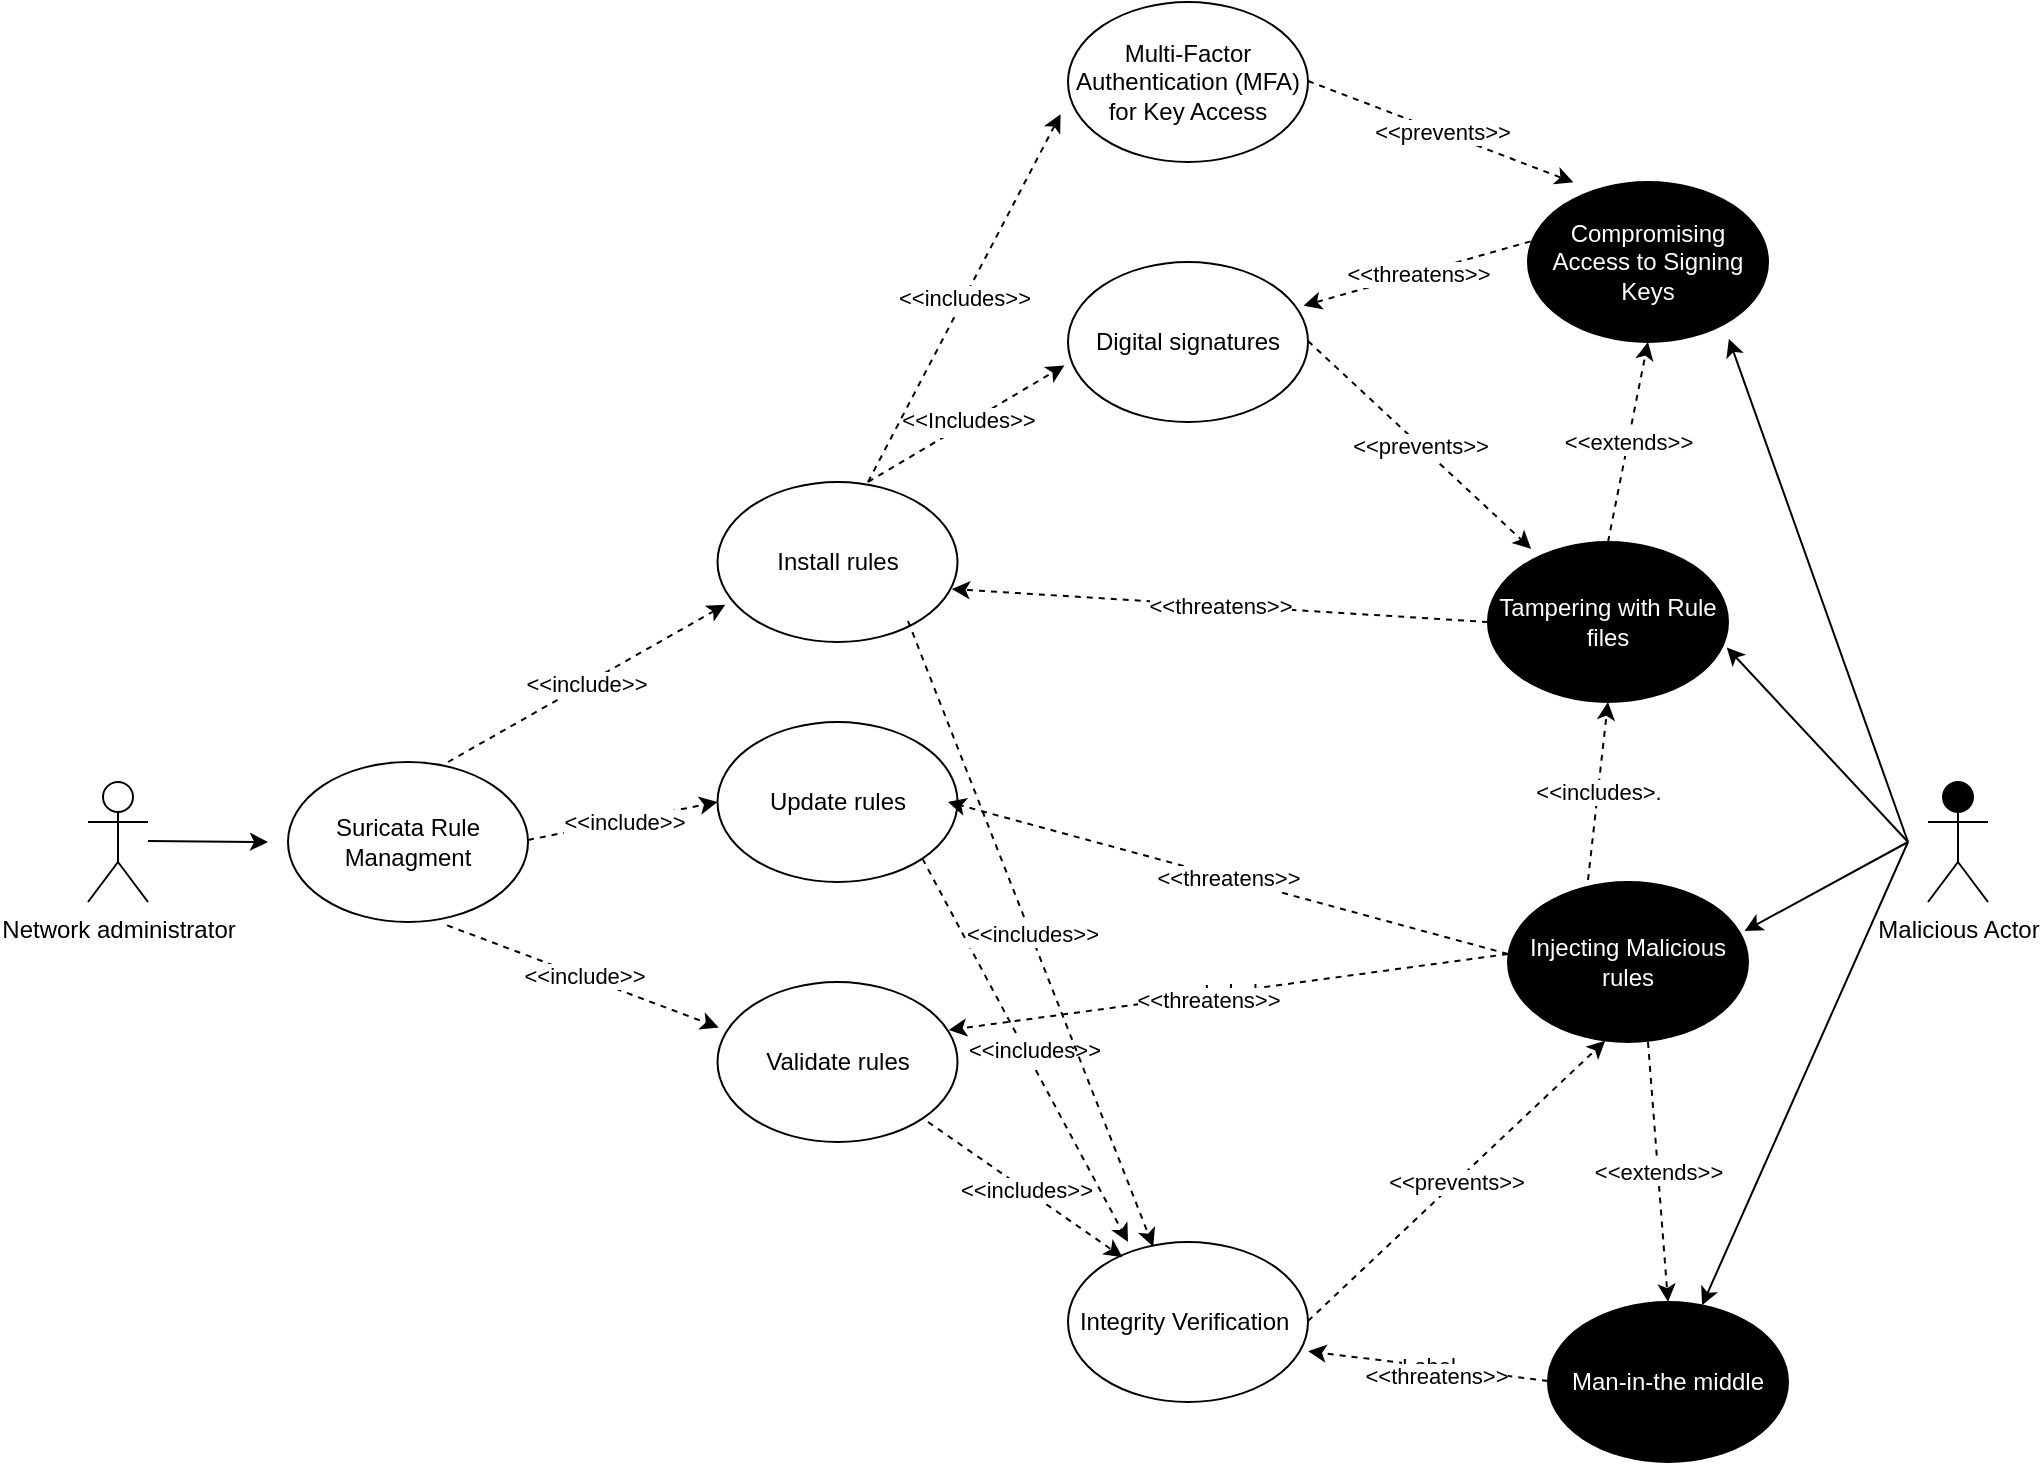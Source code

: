 <mxfile version="24.7.16">
  <diagram name="Page-1" id="gz1csiQIcrEAmxfUzNPp">
    <mxGraphModel dx="1259" dy="809" grid="1" gridSize="10" guides="1" tooltips="1" connect="1" arrows="1" fold="1" page="1" pageScale="1" pageWidth="850" pageHeight="1100" math="0" shadow="0">
      <root>
        <mxCell id="0" />
        <mxCell id="1" parent="0" />
        <mxCell id="pV8qO-5mPZE3YRgbuFxc-1" value="Suricata Rule Managment" style="ellipse;whiteSpace=wrap;html=1;" parent="1" vertex="1">
          <mxGeometry x="190" y="440" width="120" height="80" as="geometry" />
        </mxCell>
        <mxCell id="pV8qO-5mPZE3YRgbuFxc-2" value="Network administrator" style="shape=umlActor;verticalLabelPosition=bottom;verticalAlign=top;html=1;outlineConnect=0;" parent="1" vertex="1">
          <mxGeometry x="90" y="450" width="30" height="60" as="geometry" />
        </mxCell>
        <mxCell id="pV8qO-5mPZE3YRgbuFxc-3" value="" style="endArrow=classic;html=1;rounded=0;" parent="1" edge="1">
          <mxGeometry width="50" height="50" relative="1" as="geometry">
            <mxPoint x="120" y="479.5" as="sourcePoint" />
            <mxPoint x="180" y="480" as="targetPoint" />
          </mxGeometry>
        </mxCell>
        <mxCell id="pV8qO-5mPZE3YRgbuFxc-4" value="Install rules" style="ellipse;whiteSpace=wrap;html=1;" parent="1" vertex="1">
          <mxGeometry x="404.76" y="300" width="120" height="80" as="geometry" />
        </mxCell>
        <mxCell id="pV8qO-5mPZE3YRgbuFxc-5" value="Update rules" style="ellipse;whiteSpace=wrap;html=1;" parent="1" vertex="1">
          <mxGeometry x="404.76" y="420" width="120" height="80" as="geometry" />
        </mxCell>
        <mxCell id="pV8qO-5mPZE3YRgbuFxc-6" value="Validate rules" style="ellipse;whiteSpace=wrap;html=1;" parent="1" vertex="1">
          <mxGeometry x="404.76" y="550" width="120" height="80" as="geometry" />
        </mxCell>
        <mxCell id="pV8qO-5mPZE3YRgbuFxc-7" value="" style="endArrow=classic;html=1;rounded=0;dashed=1;entryX=0.032;entryY=0.767;entryDx=0;entryDy=0;entryPerimeter=0;" parent="1" target="pV8qO-5mPZE3YRgbuFxc-4" edge="1">
          <mxGeometry relative="1" as="geometry">
            <mxPoint x="270" y="440" as="sourcePoint" />
            <mxPoint x="370" y="440" as="targetPoint" />
          </mxGeometry>
        </mxCell>
        <mxCell id="pV8qO-5mPZE3YRgbuFxc-8" value="&amp;lt;&amp;lt;include&amp;gt;&amp;gt;" style="edgeLabel;resizable=0;html=1;;align=center;verticalAlign=middle;" parent="pV8qO-5mPZE3YRgbuFxc-7" connectable="0" vertex="1">
          <mxGeometry relative="1" as="geometry" />
        </mxCell>
        <mxCell id="pV8qO-5mPZE3YRgbuFxc-9" value="" style="endArrow=classic;html=1;rounded=0;dashed=1;entryX=0;entryY=0.5;entryDx=0;entryDy=0;" parent="1" target="pV8qO-5mPZE3YRgbuFxc-5" edge="1">
          <mxGeometry relative="1" as="geometry">
            <mxPoint x="310" y="479" as="sourcePoint" />
            <mxPoint x="404" y="400" as="targetPoint" />
          </mxGeometry>
        </mxCell>
        <mxCell id="pV8qO-5mPZE3YRgbuFxc-10" value="&amp;lt;&amp;lt;include&amp;gt;&amp;gt;" style="edgeLabel;resizable=0;html=1;;align=center;verticalAlign=middle;" parent="pV8qO-5mPZE3YRgbuFxc-9" connectable="0" vertex="1">
          <mxGeometry relative="1" as="geometry" />
        </mxCell>
        <mxCell id="pV8qO-5mPZE3YRgbuFxc-11" value="" style="endArrow=classic;html=1;rounded=0;dashed=1;entryX=0.005;entryY=0.284;entryDx=0;entryDy=0;entryPerimeter=0;exitX=0.663;exitY=1.021;exitDx=0;exitDy=0;exitPerimeter=0;" parent="1" source="pV8qO-5mPZE3YRgbuFxc-1" target="pV8qO-5mPZE3YRgbuFxc-6" edge="1">
          <mxGeometry relative="1" as="geometry">
            <mxPoint x="280" y="550" as="sourcePoint" />
            <mxPoint x="374" y="471" as="targetPoint" />
          </mxGeometry>
        </mxCell>
        <mxCell id="pV8qO-5mPZE3YRgbuFxc-12" value="&amp;lt;&amp;lt;include&amp;gt;&amp;gt;" style="edgeLabel;resizable=0;html=1;;align=center;verticalAlign=middle;" parent="pV8qO-5mPZE3YRgbuFxc-11" connectable="0" vertex="1">
          <mxGeometry relative="1" as="geometry" />
        </mxCell>
        <mxCell id="pV8qO-5mPZE3YRgbuFxc-13" value="Malicious Actor&lt;div&gt;&lt;br&gt;&lt;/div&gt;" style="shape=umlActor;verticalLabelPosition=bottom;verticalAlign=top;html=1;outlineConnect=0;fillColor=#000000;" parent="1" vertex="1">
          <mxGeometry x="1010" y="450" width="30" height="60" as="geometry" />
        </mxCell>
        <mxCell id="PB461cQyI1IfktB9F1T6-3" value="Tampering with Rule files" style="ellipse;whiteSpace=wrap;html=1;fillColor=#000000;fontColor=#FFFFFF;" vertex="1" parent="1">
          <mxGeometry x="790" y="330" width="120" height="80" as="geometry" />
        </mxCell>
        <mxCell id="PB461cQyI1IfktB9F1T6-4" value="Injecting Malicious rules" style="ellipse;whiteSpace=wrap;html=1;fontColor=#FFFFFF;fillColor=#000000;" vertex="1" parent="1">
          <mxGeometry x="800" y="500" width="120" height="80" as="geometry" />
        </mxCell>
        <mxCell id="PB461cQyI1IfktB9F1T6-134" value="" style="endArrow=classic;html=1;rounded=0;exitX=0;exitY=0.5;exitDx=0;exitDy=0;entryX=1.016;entryY=0.669;entryDx=0;entryDy=0;entryPerimeter=0;dashed=1;" edge="1" parent="1" source="PB461cQyI1IfktB9F1T6-3">
          <mxGeometry relative="1" as="geometry">
            <mxPoint x="630" y="590" as="sourcePoint" />
            <mxPoint x="521.92" y="353.52" as="targetPoint" />
          </mxGeometry>
        </mxCell>
        <mxCell id="PB461cQyI1IfktB9F1T6-135" value="&amp;lt;&amp;lt;threatens&amp;gt;&amp;gt;" style="edgeLabel;resizable=0;html=1;;align=center;verticalAlign=middle;" connectable="0" vertex="1" parent="PB461cQyI1IfktB9F1T6-134">
          <mxGeometry relative="1" as="geometry" />
        </mxCell>
        <mxCell id="PB461cQyI1IfktB9F1T6-136" value="" style="endArrow=classic;html=1;rounded=0;exitX=0;exitY=0.5;exitDx=0;exitDy=0;dashed=1;" edge="1" parent="1">
          <mxGeometry relative="1" as="geometry">
            <mxPoint x="800" y="536" as="sourcePoint" />
            <mxPoint x="520" y="460" as="targetPoint" />
          </mxGeometry>
        </mxCell>
        <mxCell id="PB461cQyI1IfktB9F1T6-137" value="&amp;lt;&amp;lt;threatens&amp;gt;&amp;gt;" style="edgeLabel;resizable=0;html=1;;align=center;verticalAlign=middle;" connectable="0" vertex="1" parent="PB461cQyI1IfktB9F1T6-136">
          <mxGeometry relative="1" as="geometry" />
        </mxCell>
        <mxCell id="PB461cQyI1IfktB9F1T6-138" value="" style="endArrow=classic;html=1;rounded=0;exitX=0;exitY=0.5;exitDx=0;exitDy=0;entryX=0.964;entryY=0.3;entryDx=0;entryDy=0;dashed=1;entryPerimeter=0;" edge="1" parent="1" target="pV8qO-5mPZE3YRgbuFxc-6">
          <mxGeometry relative="1" as="geometry">
            <mxPoint x="800" y="536" as="sourcePoint" />
            <mxPoint x="520" y="590" as="targetPoint" />
          </mxGeometry>
        </mxCell>
        <mxCell id="PB461cQyI1IfktB9F1T6-139" value="Label" style="edgeLabel;resizable=0;html=1;;align=center;verticalAlign=middle;" connectable="0" vertex="1" parent="PB461cQyI1IfktB9F1T6-138">
          <mxGeometry relative="1" as="geometry" />
        </mxCell>
        <mxCell id="PB461cQyI1IfktB9F1T6-147" value="&amp;lt;&amp;lt;threatens&amp;gt;&amp;gt;" style="edgeLabel;html=1;align=center;verticalAlign=middle;resizable=0;points=[];" vertex="1" connectable="0" parent="PB461cQyI1IfktB9F1T6-138">
          <mxGeometry x="-0.051" y="5" relative="1" as="geometry">
            <mxPoint x="-18" as="offset" />
          </mxGeometry>
        </mxCell>
        <mxCell id="PB461cQyI1IfktB9F1T6-140" value="Digital signatures" style="ellipse;whiteSpace=wrap;html=1;" vertex="1" parent="1">
          <mxGeometry x="580" y="190" width="120" height="80" as="geometry" />
        </mxCell>
        <mxCell id="PB461cQyI1IfktB9F1T6-141" value="Integrity Verification&amp;nbsp;" style="ellipse;whiteSpace=wrap;html=1;" vertex="1" parent="1">
          <mxGeometry x="580" y="680" width="120" height="80" as="geometry" />
        </mxCell>
        <mxCell id="PB461cQyI1IfktB9F1T6-142" value="" style="endArrow=classic;html=1;rounded=0;entryX=-0.015;entryY=0.647;entryDx=0;entryDy=0;entryPerimeter=0;dashed=1;" edge="1" parent="1" target="PB461cQyI1IfktB9F1T6-140">
          <mxGeometry relative="1" as="geometry">
            <mxPoint x="480" y="300" as="sourcePoint" />
            <mxPoint x="580" y="300" as="targetPoint" />
            <Array as="points" />
          </mxGeometry>
        </mxCell>
        <mxCell id="PB461cQyI1IfktB9F1T6-143" value="Label" style="edgeLabel;resizable=0;html=1;;align=center;verticalAlign=middle;" connectable="0" vertex="1" parent="PB461cQyI1IfktB9F1T6-142">
          <mxGeometry relative="1" as="geometry" />
        </mxCell>
        <mxCell id="PB461cQyI1IfktB9F1T6-144" value="&amp;lt;&amp;lt;Includes&amp;gt;&amp;gt;" style="edgeLabel;html=1;align=center;verticalAlign=middle;resizable=0;points=[];" vertex="1" connectable="0" parent="PB461cQyI1IfktB9F1T6-142">
          <mxGeometry x="0.035" y="1" relative="1" as="geometry">
            <mxPoint as="offset" />
          </mxGeometry>
        </mxCell>
        <mxCell id="PB461cQyI1IfktB9F1T6-145" value="" style="endArrow=classic;html=1;rounded=0;entryX=0.18;entryY=0.043;entryDx=0;entryDy=0;entryPerimeter=0;dashed=1;" edge="1" parent="1" target="PB461cQyI1IfktB9F1T6-3">
          <mxGeometry relative="1" as="geometry">
            <mxPoint x="700" y="229.5" as="sourcePoint" />
            <mxPoint x="800" y="229.5" as="targetPoint" />
          </mxGeometry>
        </mxCell>
        <mxCell id="PB461cQyI1IfktB9F1T6-146" value="&amp;lt;&amp;lt;prevents&amp;gt;&amp;gt;" style="edgeLabel;resizable=0;html=1;;align=center;verticalAlign=middle;" connectable="0" vertex="1" parent="PB461cQyI1IfktB9F1T6-145">
          <mxGeometry relative="1" as="geometry" />
        </mxCell>
        <mxCell id="PB461cQyI1IfktB9F1T6-148" value="" style="endArrow=classic;html=1;rounded=0;entryX=0.995;entryY=0.659;entryDx=0;entryDy=0;entryPerimeter=0;" edge="1" parent="1" target="PB461cQyI1IfktB9F1T6-3">
          <mxGeometry width="50" height="50" relative="1" as="geometry">
            <mxPoint x="1000" y="480" as="sourcePoint" />
            <mxPoint x="1040" y="435" as="targetPoint" />
          </mxGeometry>
        </mxCell>
        <mxCell id="PB461cQyI1IfktB9F1T6-149" value="" style="endArrow=classic;html=1;rounded=0;entryX=0.986;entryY=0.306;entryDx=0;entryDy=0;entryPerimeter=0;" edge="1" parent="1" target="PB461cQyI1IfktB9F1T6-4">
          <mxGeometry width="50" height="50" relative="1" as="geometry">
            <mxPoint x="1000" y="480" as="sourcePoint" />
            <mxPoint x="670" y="400" as="targetPoint" />
          </mxGeometry>
        </mxCell>
        <mxCell id="PB461cQyI1IfktB9F1T6-150" value="Compromising Access to Signing Keys" style="ellipse;whiteSpace=wrap;html=1;fillColor=#000000;fontColor=#FFFFFF;" vertex="1" parent="1">
          <mxGeometry x="810" y="150" width="120" height="80" as="geometry" />
        </mxCell>
        <mxCell id="PB461cQyI1IfktB9F1T6-151" value="" style="endArrow=classic;html=1;rounded=0;exitX=0.011;exitY=0.371;exitDx=0;exitDy=0;exitPerimeter=0;entryX=0.982;entryY=0.273;entryDx=0;entryDy=0;entryPerimeter=0;dashed=1;" edge="1" parent="1" source="PB461cQyI1IfktB9F1T6-150" target="PB461cQyI1IfktB9F1T6-140">
          <mxGeometry relative="1" as="geometry">
            <mxPoint x="770" y="130" as="sourcePoint" />
            <mxPoint x="870" y="130" as="targetPoint" />
          </mxGeometry>
        </mxCell>
        <mxCell id="PB461cQyI1IfktB9F1T6-152" value="&amp;lt;&amp;lt;threatens&amp;gt;&amp;gt;" style="edgeLabel;resizable=0;html=1;;align=center;verticalAlign=middle;" connectable="0" vertex="1" parent="PB461cQyI1IfktB9F1T6-151">
          <mxGeometry relative="1" as="geometry" />
        </mxCell>
        <mxCell id="PB461cQyI1IfktB9F1T6-153" value="Multi-Factor Authentication (MFA) for Key Access" style="ellipse;whiteSpace=wrap;html=1;" vertex="1" parent="1">
          <mxGeometry x="580" y="60" width="120" height="80" as="geometry" />
        </mxCell>
        <mxCell id="PB461cQyI1IfktB9F1T6-154" value="" style="endArrow=classic;html=1;rounded=0;entryX=-0.031;entryY=0.701;entryDx=0;entryDy=0;entryPerimeter=0;dashed=1;" edge="1" parent="1" target="PB461cQyI1IfktB9F1T6-153">
          <mxGeometry relative="1" as="geometry">
            <mxPoint x="480" y="300" as="sourcePoint" />
            <mxPoint x="580" y="300" as="targetPoint" />
          </mxGeometry>
        </mxCell>
        <mxCell id="PB461cQyI1IfktB9F1T6-155" value="&amp;lt;&amp;lt;includes&amp;gt;&amp;gt;" style="edgeLabel;resizable=0;html=1;;align=center;verticalAlign=middle;" connectable="0" vertex="1" parent="PB461cQyI1IfktB9F1T6-154">
          <mxGeometry relative="1" as="geometry" />
        </mxCell>
        <mxCell id="PB461cQyI1IfktB9F1T6-156" value="f" style="endArrow=classic;html=1;rounded=0;entryX=0.227;entryY=0.095;entryDx=0;entryDy=0;entryPerimeter=0;dashed=1;" edge="1" parent="1" target="PB461cQyI1IfktB9F1T6-141">
          <mxGeometry relative="1" as="geometry">
            <mxPoint x="510" y="620" as="sourcePoint" />
            <mxPoint x="610" y="620" as="targetPoint" />
          </mxGeometry>
        </mxCell>
        <mxCell id="PB461cQyI1IfktB9F1T6-157" value="&amp;lt;&amp;lt;includes&amp;gt;&amp;gt;" style="edgeLabel;resizable=0;html=1;;align=center;verticalAlign=middle;" connectable="0" vertex="1" parent="PB461cQyI1IfktB9F1T6-156">
          <mxGeometry relative="1" as="geometry" />
        </mxCell>
        <mxCell id="PB461cQyI1IfktB9F1T6-158" value="" style="endArrow=classic;html=1;rounded=0;entryX=0.405;entryY=0.992;entryDx=0;entryDy=0;entryPerimeter=0;dashed=1;" edge="1" parent="1" target="PB461cQyI1IfktB9F1T6-4">
          <mxGeometry relative="1" as="geometry">
            <mxPoint x="700" y="719.5" as="sourcePoint" />
            <mxPoint x="800" y="719.5" as="targetPoint" />
          </mxGeometry>
        </mxCell>
        <mxCell id="PB461cQyI1IfktB9F1T6-159" value="&amp;lt;&amp;lt;prevents&amp;gt;&amp;gt;" style="edgeLabel;resizable=0;html=1;;align=center;verticalAlign=middle;" connectable="0" vertex="1" parent="PB461cQyI1IfktB9F1T6-158">
          <mxGeometry relative="1" as="geometry" />
        </mxCell>
        <mxCell id="PB461cQyI1IfktB9F1T6-160" value="" style="endArrow=classic;html=1;rounded=0;exitX=1;exitY=1;exitDx=0;exitDy=0;dashed=1;" edge="1" parent="1" source="pV8qO-5mPZE3YRgbuFxc-5">
          <mxGeometry relative="1" as="geometry">
            <mxPoint x="520" y="479.5" as="sourcePoint" />
            <mxPoint x="610" y="680" as="targetPoint" />
          </mxGeometry>
        </mxCell>
        <mxCell id="PB461cQyI1IfktB9F1T6-161" value="Label" style="edgeLabel;resizable=0;html=1;;align=center;verticalAlign=middle;" connectable="0" vertex="1" parent="PB461cQyI1IfktB9F1T6-160">
          <mxGeometry relative="1" as="geometry" />
        </mxCell>
        <mxCell id="PB461cQyI1IfktB9F1T6-163" value="&amp;lt;&amp;lt;includes&amp;gt;&amp;gt;" style="edgeLabel;html=1;align=center;verticalAlign=middle;resizable=0;points=[];" vertex="1" connectable="0" parent="PB461cQyI1IfktB9F1T6-160">
          <mxGeometry x="0.015" y="4" relative="1" as="geometry">
            <mxPoint as="offset" />
          </mxGeometry>
        </mxCell>
        <mxCell id="PB461cQyI1IfktB9F1T6-164" value="" style="endArrow=classic;html=1;rounded=0;entryX=0.355;entryY=0.029;entryDx=0;entryDy=0;entryPerimeter=0;dashed=1;" edge="1" parent="1" target="PB461cQyI1IfktB9F1T6-141">
          <mxGeometry relative="1" as="geometry">
            <mxPoint x="500" y="369.5" as="sourcePoint" />
            <mxPoint x="600" y="369.5" as="targetPoint" />
          </mxGeometry>
        </mxCell>
        <mxCell id="PB461cQyI1IfktB9F1T6-165" value="&amp;lt;&amp;lt;includes&amp;gt;&amp;gt;" style="edgeLabel;resizable=0;html=1;;align=center;verticalAlign=middle;" connectable="0" vertex="1" parent="PB461cQyI1IfktB9F1T6-164">
          <mxGeometry relative="1" as="geometry" />
        </mxCell>
        <mxCell id="PB461cQyI1IfktB9F1T6-166" value="" style="endArrow=classic;html=1;rounded=0;entryX=0.5;entryY=1;entryDx=0;entryDy=0;dashed=1;" edge="1" parent="1" target="PB461cQyI1IfktB9F1T6-150">
          <mxGeometry relative="1" as="geometry">
            <mxPoint x="850" y="330" as="sourcePoint" />
            <mxPoint x="950" y="330" as="targetPoint" />
          </mxGeometry>
        </mxCell>
        <mxCell id="PB461cQyI1IfktB9F1T6-167" value="&amp;lt;&amp;lt;extends&amp;gt;&amp;gt;" style="edgeLabel;resizable=0;html=1;;align=center;verticalAlign=middle;" connectable="0" vertex="1" parent="PB461cQyI1IfktB9F1T6-166">
          <mxGeometry relative="1" as="geometry" />
        </mxCell>
        <mxCell id="PB461cQyI1IfktB9F1T6-168" value="" style="endArrow=classic;html=1;rounded=0;entryX=0.5;entryY=1;entryDx=0;entryDy=0;dashed=1;" edge="1" parent="1" target="PB461cQyI1IfktB9F1T6-3">
          <mxGeometry relative="1" as="geometry">
            <mxPoint x="840" y="499" as="sourcePoint" />
            <mxPoint x="940" y="499" as="targetPoint" />
          </mxGeometry>
        </mxCell>
        <mxCell id="PB461cQyI1IfktB9F1T6-169" value="&amp;lt;&amp;lt;includes&amp;gt;." style="edgeLabel;resizable=0;html=1;;align=center;verticalAlign=middle;" connectable="0" vertex="1" parent="PB461cQyI1IfktB9F1T6-168">
          <mxGeometry relative="1" as="geometry" />
        </mxCell>
        <mxCell id="PB461cQyI1IfktB9F1T6-170" value="" style="endArrow=classic;html=1;rounded=0;entryX=0.837;entryY=0.98;entryDx=0;entryDy=0;entryPerimeter=0;" edge="1" parent="1" target="PB461cQyI1IfktB9F1T6-150">
          <mxGeometry width="50" height="50" relative="1" as="geometry">
            <mxPoint x="1000" y="480" as="sourcePoint" />
            <mxPoint x="1050" y="430" as="targetPoint" />
          </mxGeometry>
        </mxCell>
        <mxCell id="PB461cQyI1IfktB9F1T6-171" value="Man-in-the middle" style="ellipse;whiteSpace=wrap;html=1;fillColor=#000000;fontColor=#FFFFFF;" vertex="1" parent="1">
          <mxGeometry x="820" y="710" width="120" height="80" as="geometry" />
        </mxCell>
        <mxCell id="PB461cQyI1IfktB9F1T6-172" value="" style="endArrow=classic;html=1;rounded=0;" edge="1" parent="1" target="PB461cQyI1IfktB9F1T6-171">
          <mxGeometry width="50" height="50" relative="1" as="geometry">
            <mxPoint x="1000" y="480" as="sourcePoint" />
            <mxPoint x="1050" y="430" as="targetPoint" />
          </mxGeometry>
        </mxCell>
        <mxCell id="PB461cQyI1IfktB9F1T6-173" value="" style="endArrow=classic;html=1;rounded=0;entryX=1.001;entryY=0.683;entryDx=0;entryDy=0;entryPerimeter=0;dashed=1;" edge="1" parent="1" target="PB461cQyI1IfktB9F1T6-141">
          <mxGeometry relative="1" as="geometry">
            <mxPoint x="820" y="749.5" as="sourcePoint" />
            <mxPoint x="920" y="749.5" as="targetPoint" />
          </mxGeometry>
        </mxCell>
        <mxCell id="PB461cQyI1IfktB9F1T6-174" value="Label" style="edgeLabel;resizable=0;html=1;;align=center;verticalAlign=middle;" connectable="0" vertex="1" parent="PB461cQyI1IfktB9F1T6-173">
          <mxGeometry relative="1" as="geometry" />
        </mxCell>
        <mxCell id="PB461cQyI1IfktB9F1T6-175" value="&amp;lt;&amp;lt;threatens&amp;gt;&amp;gt;" style="edgeLabel;html=1;align=center;verticalAlign=middle;resizable=0;points=[];" vertex="1" connectable="0" parent="PB461cQyI1IfktB9F1T6-173">
          <mxGeometry x="-0.068" y="4" relative="1" as="geometry">
            <mxPoint as="offset" />
          </mxGeometry>
        </mxCell>
        <mxCell id="PB461cQyI1IfktB9F1T6-176" value="" style="endArrow=classic;html=1;rounded=0;entryX=0.5;entryY=0;entryDx=0;entryDy=0;dashed=1;" edge="1" parent="1" target="PB461cQyI1IfktB9F1T6-171">
          <mxGeometry relative="1" as="geometry">
            <mxPoint x="870" y="580" as="sourcePoint" />
            <mxPoint x="970" y="580" as="targetPoint" />
          </mxGeometry>
        </mxCell>
        <mxCell id="PB461cQyI1IfktB9F1T6-177" value="&amp;lt;&amp;lt;extends&amp;gt;&amp;gt;" style="edgeLabel;resizable=0;html=1;;align=center;verticalAlign=middle;" connectable="0" vertex="1" parent="PB461cQyI1IfktB9F1T6-176">
          <mxGeometry relative="1" as="geometry" />
        </mxCell>
        <mxCell id="PB461cQyI1IfktB9F1T6-178" value="" style="endArrow=classic;html=1;rounded=0;entryX=0.189;entryY=0.002;entryDx=0;entryDy=0;entryPerimeter=0;dashed=1;" edge="1" parent="1" target="PB461cQyI1IfktB9F1T6-150">
          <mxGeometry relative="1" as="geometry">
            <mxPoint x="700" y="99.5" as="sourcePoint" />
            <mxPoint x="800" y="99.5" as="targetPoint" />
          </mxGeometry>
        </mxCell>
        <mxCell id="PB461cQyI1IfktB9F1T6-179" value="&amp;lt;&amp;lt;prevents&amp;gt;&amp;gt;" style="edgeLabel;resizable=0;html=1;;align=center;verticalAlign=middle;" connectable="0" vertex="1" parent="PB461cQyI1IfktB9F1T6-178">
          <mxGeometry relative="1" as="geometry" />
        </mxCell>
      </root>
    </mxGraphModel>
  </diagram>
</mxfile>
